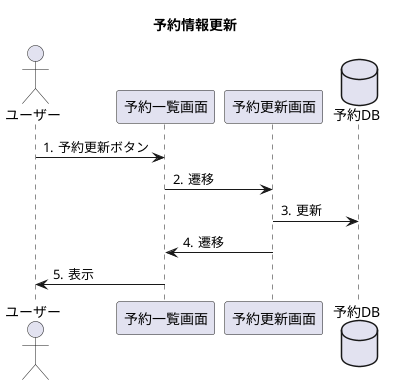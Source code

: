@startuml
title 予約情報更新

autonumber "#."

actor ユーザー
participant 予約一覧画面
participant 予約更新画面
database 予約DB

ユーザー -> 予約一覧画面 : 予約更新ボタン
予約一覧画面  -> 予約更新画面 : 遷移
予約更新画面 -> 予約DB : 更新
予約更新画面 -> 予約一覧画面 : 遷移
予約一覧画面 -> ユーザー : 表示


@enduml
